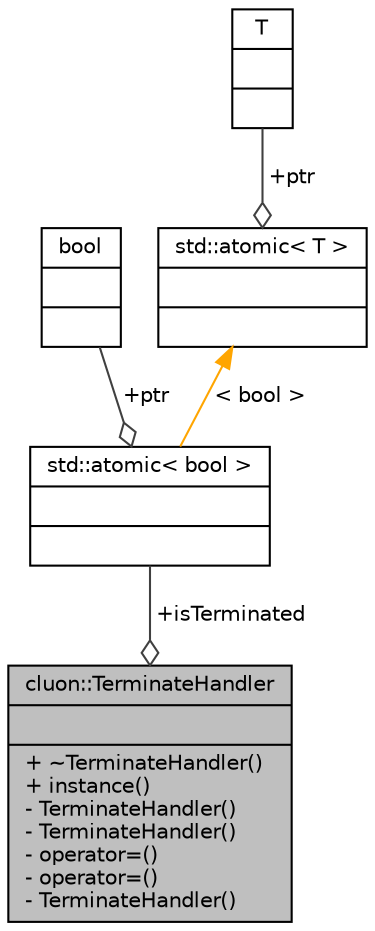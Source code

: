 digraph "cluon::TerminateHandler"
{
 // LATEX_PDF_SIZE
  edge [fontname="Helvetica",fontsize="10",labelfontname="Helvetica",labelfontsize="10"];
  node [fontname="Helvetica",fontsize="10",shape=record];
  Node1 [label="{cluon::TerminateHandler\n||+ ~TerminateHandler()\l+ instance()\l- TerminateHandler()\l- TerminateHandler()\l- operator=()\l- operator=()\l- TerminateHandler()\l}",height=0.2,width=0.4,color="black", fillcolor="grey75", style="filled", fontcolor="black",tooltip=" "];
  Node2 -> Node1 [color="grey25",fontsize="10",style="solid",label=" +isTerminated" ,arrowhead="odiamond",fontname="Helvetica"];
  Node2 [label="{std::atomic\< bool \>\n||}",height=0.2,width=0.4,color="black", fillcolor="white", style="filled",tooltip=" "];
  Node3 -> Node2 [color="grey25",fontsize="10",style="solid",label=" +ptr" ,arrowhead="odiamond",fontname="Helvetica"];
  Node3 [label="{bool\n||}",height=0.2,width=0.4,color="black", fillcolor="white", style="filled",tooltip=" "];
  Node4 -> Node2 [dir="back",color="orange",fontsize="10",style="solid",label=" \< bool \>" ,fontname="Helvetica"];
  Node4 [label="{std::atomic\< T \>\n||}",height=0.2,width=0.4,color="black", fillcolor="white", style="filled",tooltip=" "];
  Node5 -> Node4 [color="grey25",fontsize="10",style="solid",label=" +ptr" ,arrowhead="odiamond",fontname="Helvetica"];
  Node5 [label="{T\n||}",height=0.2,width=0.4,color="black", fillcolor="white", style="filled",tooltip=" "];
}
